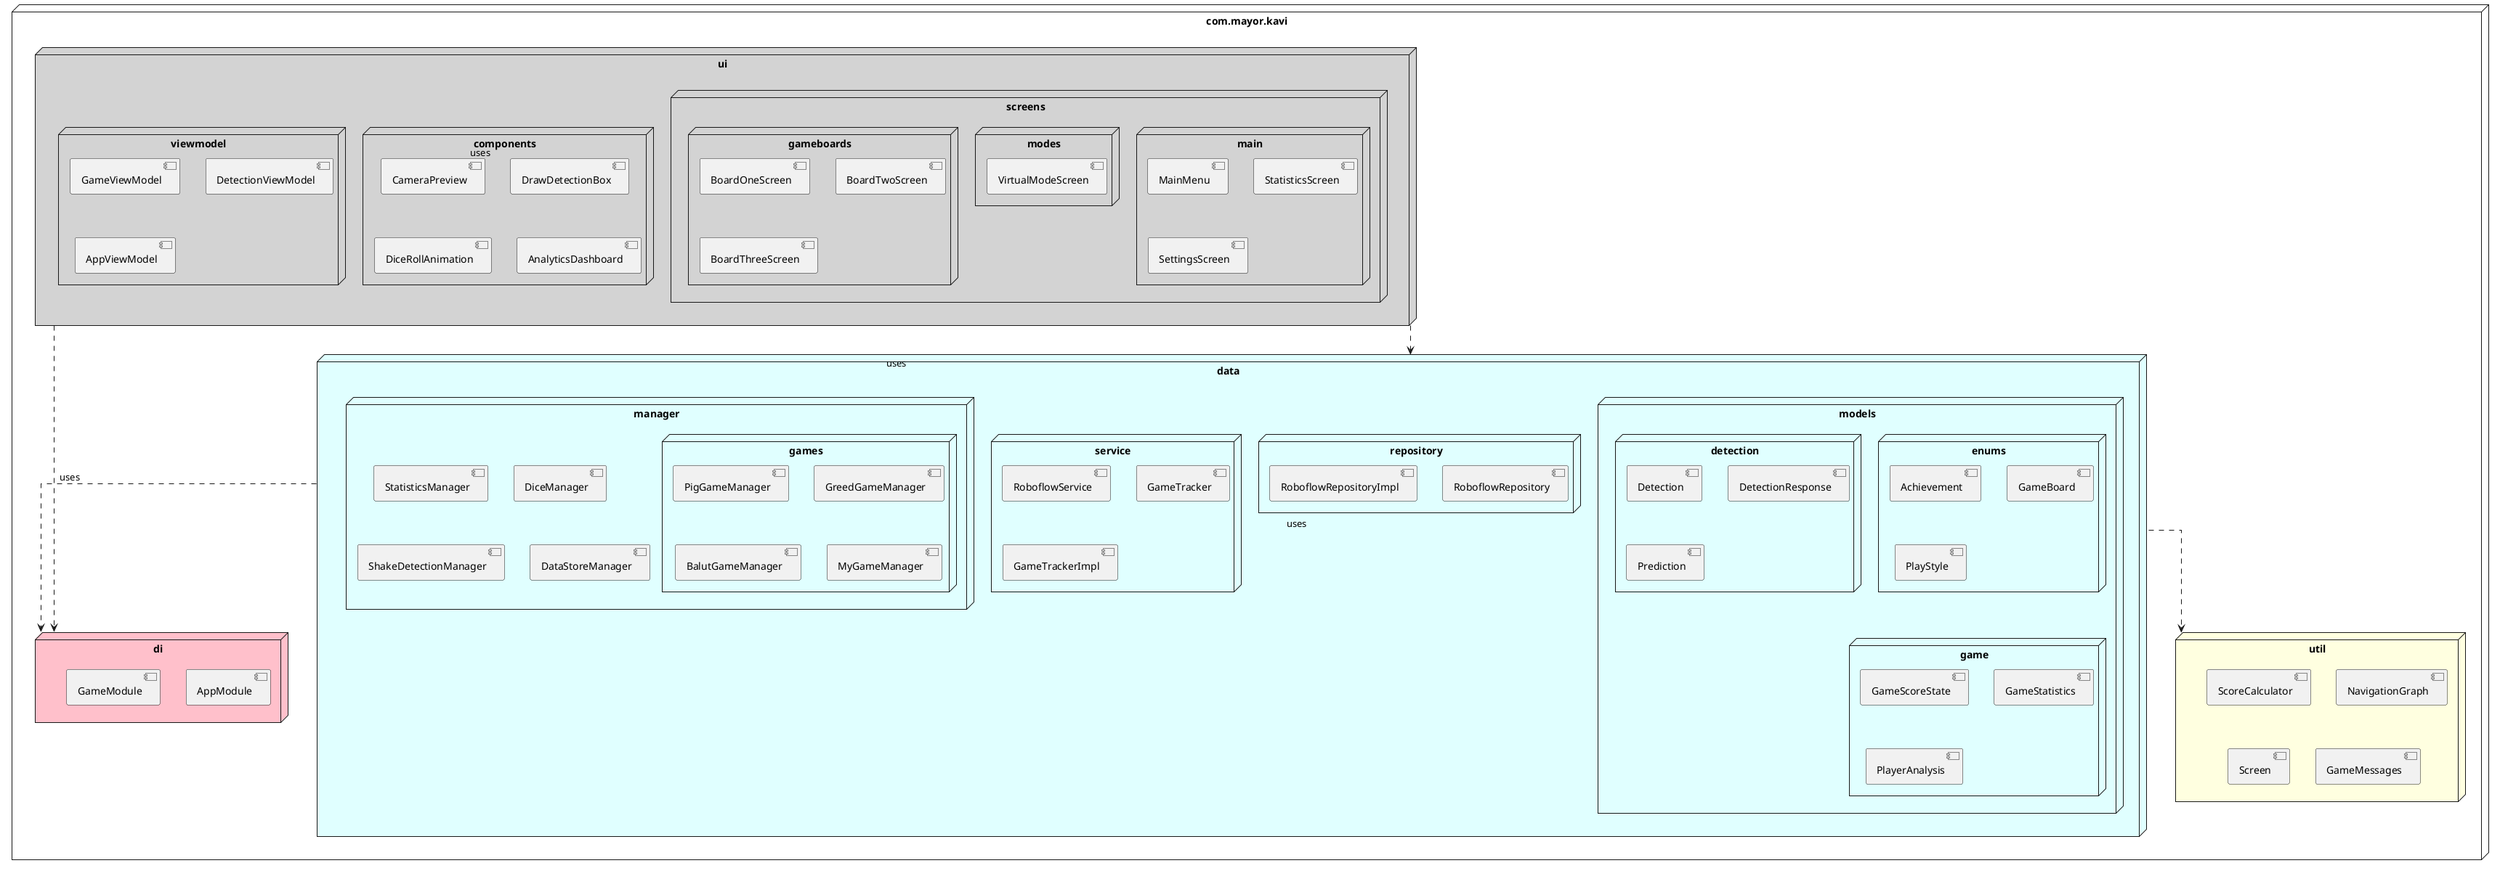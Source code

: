 @startuml package_structure
top to bottom direction
skinparam packageStyle node
skinparam linetype ortho

package "com.mayor.kavi" {
    package "data" #LightCyan {
        package "models" {
            package "enums" {
                [Achievement]
                [GameBoard]
                [PlayStyle]
            }
            package "detection" {
                [Detection]
                [DetectionResponse]
                [Prediction]
            }
            package "game" {
                [GameScoreState]
                [GameStatistics]
                [PlayerAnalysis]
            }
        }
        
        package "repository" {
            [RoboflowRepository]
            [RoboflowRepositoryImpl]
        }
        
        package "service" {
            [RoboflowService]
            [GameTracker]
            [GameTrackerImpl]
        }
        
        package "manager" {
            [StatisticsManager]
            [DiceManager]
            [ShakeDetectionManager]
            [DataStoreManager]
            package "games" {
                [PigGameManager]
                [GreedGameManager]
                [BalutGameManager]
                [MyGameManager]
            }
        }
    }
    
    package "ui" #LightGrey {
        package "screens" {
            package "main" {
                [MainMenu]
                [StatisticsScreen]
                [SettingsScreen]
            }
            package "modes" {
                [VirtualModeScreen]
            }
            package "gameboards" {
                [BoardOneScreen]
                [BoardTwoScreen]
                [BoardThreeScreen]
            }
        }
        
        package "components" {
            [CameraPreview]
            [DrawDetectionBox]
            [DiceRollAnimation]
            [AnalyticsDashboard]
        }
        
        package "viewmodel" {
            [GameViewModel]
            [DetectionViewModel]
            [AppViewModel]
        }
    }
    
    package "di" #Pink {
        [AppModule]
        [GameModule]
    }
    
    package "util" #LightYellow {
        [ScoreCalculator]
        [NavigationGraph]
        [Screen]
        [GameMessages]
    }
}

' Dependencies
data ...> util : uses
ui ...> data : uses
ui ...> di : uses
data ...> di : uses

@enduml
